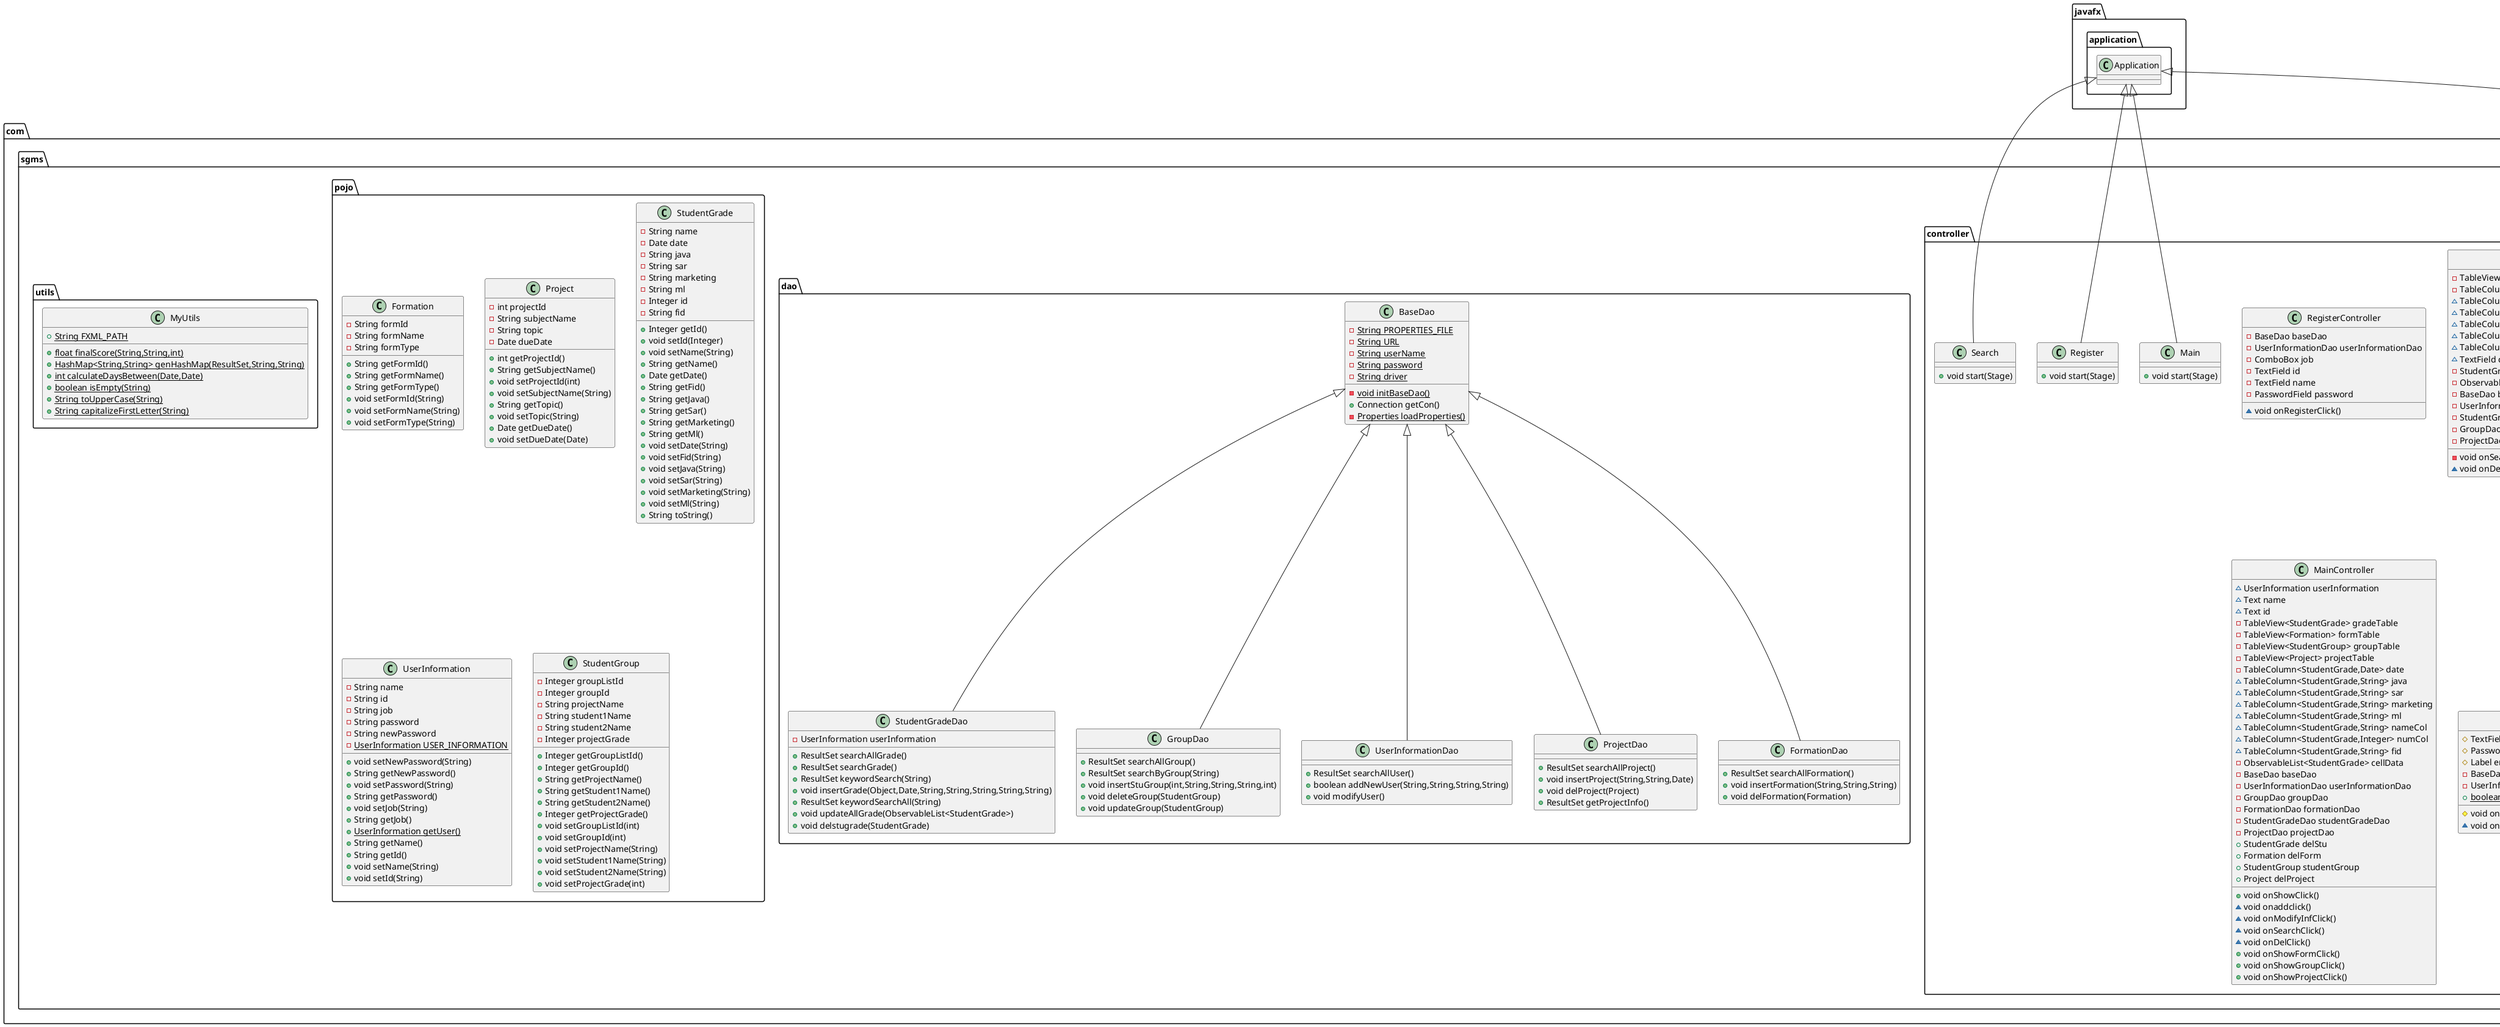 @startuml
class com.sgms.app.LoginApplication {
+ void start(Stage)
+ {static} void main(String[])
}
class com.sgms.controller.RegisterController {
- BaseDao baseDao
- UserInformationDao userInformationDao
- ComboBox job
- TextField id
- TextField name
- PasswordField password
~ void onRegisterClick()
}
class com.sgms.dao.StudentGradeDao {
- UserInformation userInformation
+ ResultSet searchAllGrade()
+ ResultSet searchGrade()
+ ResultSet keywordSearch(String)
+ void insertGrade(Object,Date,String,String,String,String,String)
+ ResultSet keywordSearchAll(String)
+ void updateAllGrade(ObservableList<StudentGrade>)
+ void delstugrade(StudentGrade)
}
class com.sgms.dao.GroupDao {
+ ResultSet searchAllGroup()
+ ResultSet searchByGroup(String)
+ void insertStuGroup(int,String,String,String,int)
+ void deleteGroup(StudentGroup)
+ void updateGroup(StudentGroup)
}
class com.sgms.dao.UserInformationDao {
+ ResultSet searchAllUser()
+ boolean addNewUser(String,String,String,String)
+ void modifyUser()
}
class com.sgms.dao.BaseDao {
- {static} String PROPERTIES_FILE
- {static} String URL
- {static} String userName
- {static} String password
- {static} String driver
- {static} void initBaseDao()
+ Connection getCon()
- {static} Properties loadProperties()
}
class com.sgms.controller.Main {
+ void start(Stage)
}
class com.sgms.dao.ProjectDao {
+ ResultSet searchAllProject()
+ void insertProject(String,String,Date)
+ void delProject(Project)
+ ResultSet getProjectInfo()
}
class com.sgms.controller.Register {
+ void start(Stage)
}
class com.sgms.controller.SearchController {
- TableView<StudentGrade> gradeTable
- TableColumn<StudentGrade,Date> date
~ TableColumn<StudentGrade,String> java
~ TableColumn<StudentGrade,String> sar
~ TableColumn<StudentGrade,String> marketing
~ TableColumn<StudentGrade,String> ml
~ TableColumn<StudentGrade,String> nameCol
~ TextField content
- StudentGrade delStu
- ObservableList<StudentGrade> cellData
- BaseDao baseDao
- UserInformation userInformation
- StudentGradeDao studentGradeDao
- GroupDao groupDao
- ProjectDao projectDao
- void onSearchClick()
~ void onDelClick()
}
class com.sgms.pojo.Formation {
- String formId
- String formName
- String formType
+ String getFormId()
+ String getFormName()
+ String getFormType()
+ void setFormId(String)
+ void setFormName(String)
+ void setFormType(String)
}
class com.sgms.pojo.Project {
- int projectId
- String subjectName
- String topic
- Date dueDate
+ int getProjectId()
+ String getSubjectName()
+ void setProjectId(int)
+ void setSubjectName(String)
+ String getTopic()
+ void setTopic(String)
+ Date getDueDate()
+ void setDueDate(Date)
}
class com.sgms.controller.Search {
+ void start(Stage)
}
class com.sgms.controller.MainController {
~ UserInformation userInformation
~ Text name
~ Text id
- TableView<StudentGrade> gradeTable
- TableView<Formation> formTable
- TableView<StudentGroup> groupTable
- TableView<Project> projectTable
- TableColumn<StudentGrade,Date> date
~ TableColumn<StudentGrade,String> java
~ TableColumn<StudentGrade,String> sar
~ TableColumn<StudentGrade,String> marketing
~ TableColumn<StudentGrade,String> ml
~ TableColumn<StudentGrade,String> nameCol
~ TableColumn<StudentGrade,Integer> numCol
~ TableColumn<StudentGrade,String> fid
- ObservableList<StudentGrade> cellData
- BaseDao baseDao
- UserInformationDao userInformationDao
- GroupDao groupDao
- FormationDao formationDao
- StudentGradeDao studentGradeDao
- ProjectDao projectDao
+ StudentGrade delStu
+ Formation delForm
+ StudentGroup studentGroup
+ Project delProject
+ void onShowClick()
~ void onaddclick()
~ void onModifyInfClick()
~ void onSearchClick()
~ void onDelClick()
+ void onShowFormClick()
+ void onShowGroupClick()
+ void onShowProjectClick()
}
class com.sgms.pojo.StudentGrade {
- String name
- Date date
- String java
- String sar
- String marketing
- String ml
- Integer id
- String fid
+ Integer getId()
+ void setId(Integer)
+ void setName(String)
+ String getName()
+ Date getDate()
+ String getFid()
+ String getJava()
+ String getSar()
+ String getMarketing()
+ String getMl()
+ void setDate(String)
+ void setFid(String)
+ void setJava(String)
+ void setSar(String)
+ void setMarketing(String)
+ void setMl(String)
+ String toString()
}
class com.sgms.utils.MyUtils {
+ {static} String FXML_PATH
+ {static} float finalScore(String,String,int)
+ {static} HashMap<String,String> genHashMap(ResultSet,String,String)
+ {static} int calculateDaysBetween(Date,Date)
+ {static} boolean isEmpty(String)
+ {static} String toUpperCase(String)
+ {static} String capitalizeFirstLetter(String)
}
class com.sgms.dao.FormationDao {
+ ResultSet searchAllFormation()
+ void insertFormation(String,String,String)
+ void delFormation(Formation)
}
class com.sgms.controller.LoginController {
# TextField id
# PasswordField password
# Label errorlabel
- BaseDao baseDao
- UserInformationDao userInformationDao
+ {static} boolean login
# void onLoginClick()
~ void onRegisterClick()
}
class com.sgms.pojo.UserInformation {
- String name
- String id
- String job
- String password
- String newPassword
- {static} UserInformation USER_INFORMATION
+ void setNewPassword(String)
+ String getNewPassword()
+ void setPassword(String)
+ String getPassword()
+ void setJob(String)
+ String getJob()
+ {static} UserInformation getUser()
+ String getName()
+ String getId()
+ void setName(String)
+ void setId(String)
}
class com.sgms.pojo.StudentGroup {
- Integer groupListId
- Integer groupId
- String projectName
- String student1Name
- String student2Name
- Integer projectGrade
+ Integer getGroupListId()
+ Integer getGroupId()
+ String getProjectName()
+ String getStudent1Name()
+ String getStudent2Name()
+ Integer getProjectGrade()
+ void setGroupListId(int)
+ void setGroupId(int)
+ void setProjectName(String)
+ void setStudent1Name(String)
+ void setStudent2Name(String)
+ void setProjectGrade(int)
}


javafx.application.Application <|-- com.sgms.app.LoginApplication
com.sgms.dao.BaseDao <|-- com.sgms.dao.StudentGradeDao
com.sgms.dao.BaseDao <|-- com.sgms.dao.GroupDao
com.sgms.dao.BaseDao <|-- com.sgms.dao.UserInformationDao
javafx.application.Application <|-- com.sgms.controller.Main
com.sgms.dao.BaseDao <|-- com.sgms.dao.ProjectDao
javafx.application.Application <|-- com.sgms.controller.Register
javafx.application.Application <|-- com.sgms.controller.Search
com.sgms.dao.BaseDao <|-- com.sgms.dao.FormationDao
@enduml